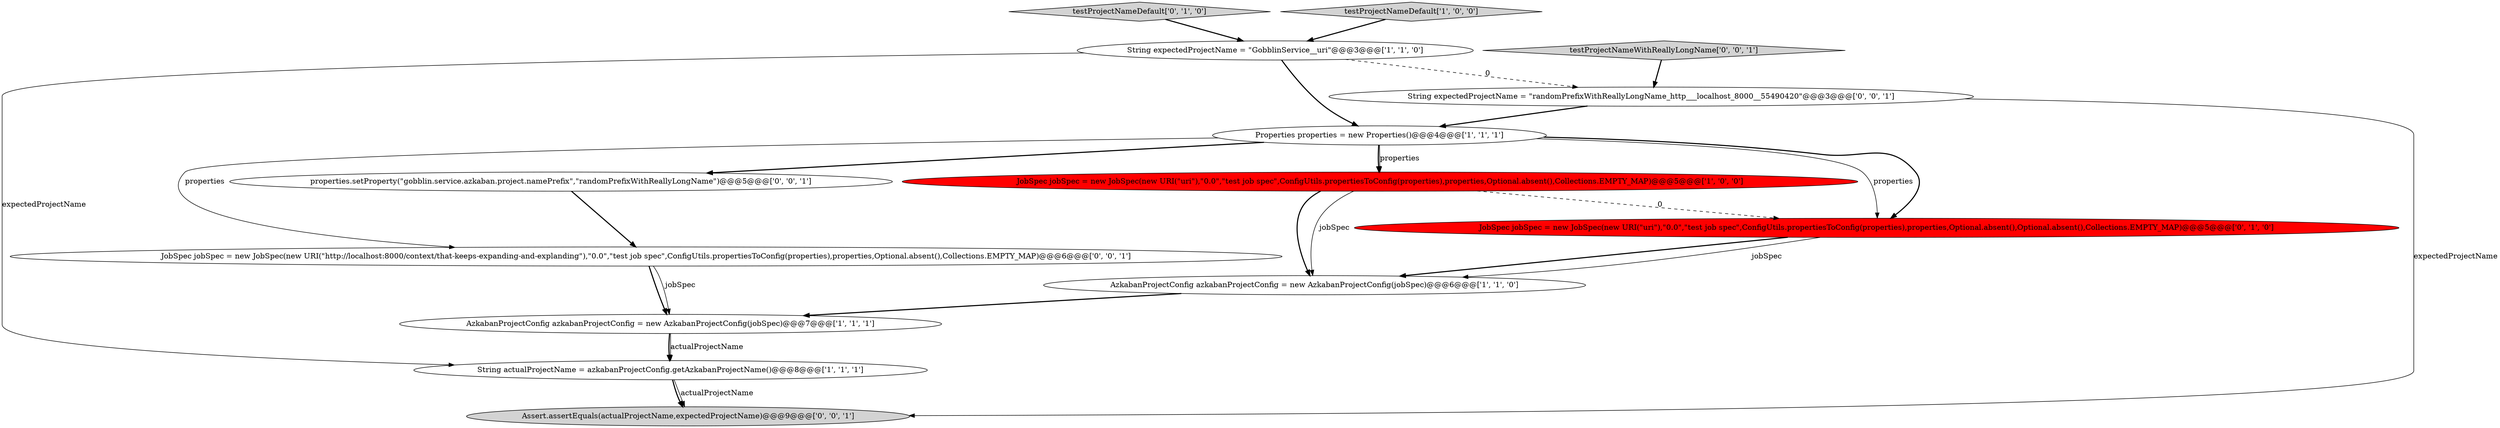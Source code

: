 digraph {
9 [style = filled, label = "Assert.assertEquals(actualProjectName,expectedProjectName)@@@9@@@['0', '0', '1']", fillcolor = lightgray, shape = ellipse image = "AAA0AAABBB3BBB"];
3 [style = filled, label = "JobSpec jobSpec = new JobSpec(new URI(\"uri\"),\"0.0\",\"test job spec\",ConfigUtils.propertiesToConfig(properties),properties,Optional.absent(),Collections.EMPTY_MAP)@@@5@@@['1', '0', '0']", fillcolor = red, shape = ellipse image = "AAA1AAABBB1BBB"];
7 [style = filled, label = "JobSpec jobSpec = new JobSpec(new URI(\"uri\"),\"0.0\",\"test job spec\",ConfigUtils.propertiesToConfig(properties),properties,Optional.absent(),Optional.absent(),Collections.EMPTY_MAP)@@@5@@@['0', '1', '0']", fillcolor = red, shape = ellipse image = "AAA1AAABBB2BBB"];
6 [style = filled, label = "Properties properties = new Properties()@@@4@@@['1', '1', '1']", fillcolor = white, shape = ellipse image = "AAA0AAABBB1BBB"];
8 [style = filled, label = "testProjectNameDefault['0', '1', '0']", fillcolor = lightgray, shape = diamond image = "AAA0AAABBB2BBB"];
13 [style = filled, label = "properties.setProperty(\"gobblin.service.azkaban.project.namePrefix\",\"randomPrefixWithReallyLongName\")@@@5@@@['0', '0', '1']", fillcolor = white, shape = ellipse image = "AAA0AAABBB3BBB"];
11 [style = filled, label = "testProjectNameWithReallyLongName['0', '0', '1']", fillcolor = lightgray, shape = diamond image = "AAA0AAABBB3BBB"];
12 [style = filled, label = "JobSpec jobSpec = new JobSpec(new URI(\"http://localhost:8000/context/that-keeps-expanding-and-explanding\"),\"0.0\",\"test job spec\",ConfigUtils.propertiesToConfig(properties),properties,Optional.absent(),Collections.EMPTY_MAP)@@@6@@@['0', '0', '1']", fillcolor = white, shape = ellipse image = "AAA0AAABBB3BBB"];
0 [style = filled, label = "testProjectNameDefault['1', '0', '0']", fillcolor = lightgray, shape = diamond image = "AAA0AAABBB1BBB"];
4 [style = filled, label = "String actualProjectName = azkabanProjectConfig.getAzkabanProjectName()@@@8@@@['1', '1', '1']", fillcolor = white, shape = ellipse image = "AAA0AAABBB1BBB"];
5 [style = filled, label = "String expectedProjectName = \"GobblinService__uri\"@@@3@@@['1', '1', '0']", fillcolor = white, shape = ellipse image = "AAA0AAABBB1BBB"];
10 [style = filled, label = "String expectedProjectName = \"randomPrefixWithReallyLongName_http___localhost_8000__55490420\"@@@3@@@['0', '0', '1']", fillcolor = white, shape = ellipse image = "AAA0AAABBB3BBB"];
2 [style = filled, label = "AzkabanProjectConfig azkabanProjectConfig = new AzkabanProjectConfig(jobSpec)@@@7@@@['1', '1', '1']", fillcolor = white, shape = ellipse image = "AAA0AAABBB1BBB"];
1 [style = filled, label = "AzkabanProjectConfig azkabanProjectConfig = new AzkabanProjectConfig(jobSpec)@@@6@@@['1', '1', '0']", fillcolor = white, shape = ellipse image = "AAA0AAABBB1BBB"];
4->9 [style = bold, label=""];
6->3 [style = bold, label=""];
7->1 [style = bold, label=""];
3->1 [style = bold, label=""];
6->7 [style = solid, label="properties"];
3->7 [style = dashed, label="0"];
6->3 [style = solid, label="properties"];
3->1 [style = solid, label="jobSpec"];
7->1 [style = solid, label="jobSpec"];
2->4 [style = bold, label=""];
10->6 [style = bold, label=""];
5->4 [style = solid, label="expectedProjectName"];
12->2 [style = bold, label=""];
13->12 [style = bold, label=""];
5->6 [style = bold, label=""];
8->5 [style = bold, label=""];
2->4 [style = solid, label="actualProjectName"];
5->10 [style = dashed, label="0"];
11->10 [style = bold, label=""];
6->13 [style = bold, label=""];
10->9 [style = solid, label="expectedProjectName"];
6->12 [style = solid, label="properties"];
1->2 [style = bold, label=""];
12->2 [style = solid, label="jobSpec"];
6->7 [style = bold, label=""];
4->9 [style = solid, label="actualProjectName"];
0->5 [style = bold, label=""];
}
